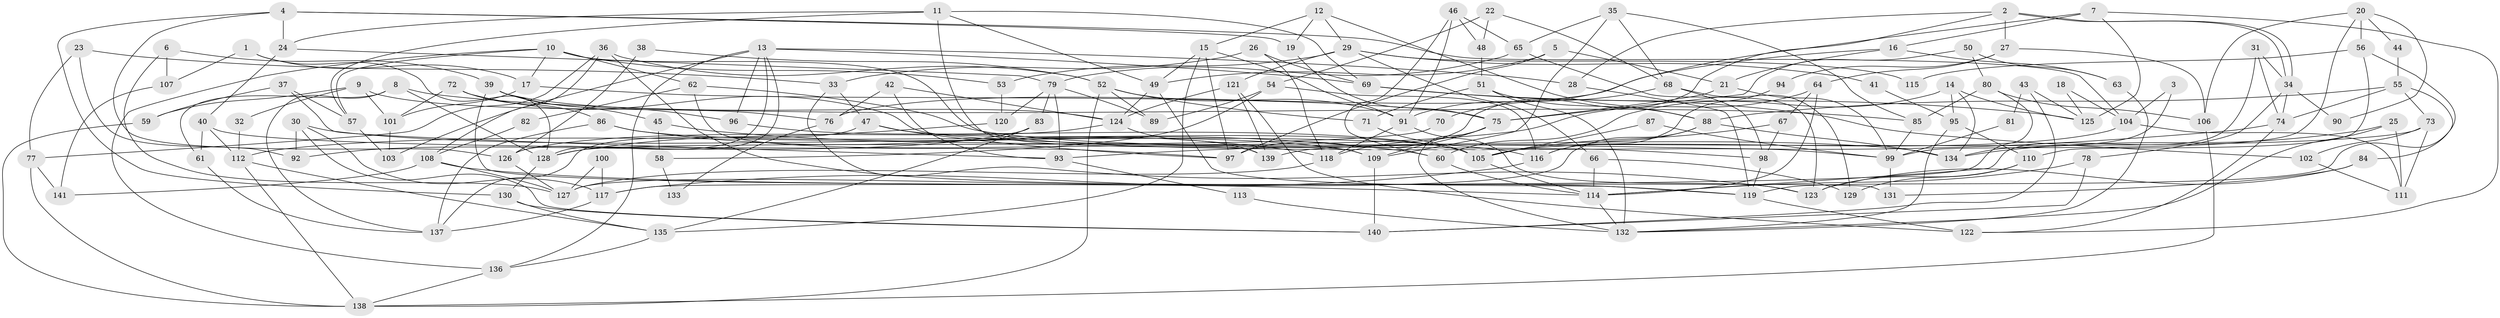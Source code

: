 // coarse degree distribution, {4: 0.29292929292929293, 3: 0.1111111111111111, 6: 0.13131313131313133, 5: 0.23232323232323232, 7: 0.0707070707070707, 2: 0.09090909090909091, 8: 0.050505050505050504, 9: 0.010101010101010102, 10: 0.010101010101010102}
// Generated by graph-tools (version 1.1) at 2025/37/03/04/25 23:37:09]
// undirected, 141 vertices, 282 edges
graph export_dot {
  node [color=gray90,style=filled];
  1;
  2;
  3;
  4;
  5;
  6;
  7;
  8;
  9;
  10;
  11;
  12;
  13;
  14;
  15;
  16;
  17;
  18;
  19;
  20;
  21;
  22;
  23;
  24;
  25;
  26;
  27;
  28;
  29;
  30;
  31;
  32;
  33;
  34;
  35;
  36;
  37;
  38;
  39;
  40;
  41;
  42;
  43;
  44;
  45;
  46;
  47;
  48;
  49;
  50;
  51;
  52;
  53;
  54;
  55;
  56;
  57;
  58;
  59;
  60;
  61;
  62;
  63;
  64;
  65;
  66;
  67;
  68;
  69;
  70;
  71;
  72;
  73;
  74;
  75;
  76;
  77;
  78;
  79;
  80;
  81;
  82;
  83;
  84;
  85;
  86;
  87;
  88;
  89;
  90;
  91;
  92;
  93;
  94;
  95;
  96;
  97;
  98;
  99;
  100;
  101;
  102;
  103;
  104;
  105;
  106;
  107;
  108;
  109;
  110;
  111;
  112;
  113;
  114;
  115;
  116;
  117;
  118;
  119;
  120;
  121;
  122;
  123;
  124;
  125;
  126;
  127;
  128;
  129;
  130;
  131;
  132;
  133;
  134;
  135;
  136;
  137;
  138;
  139;
  140;
  141;
  1 -- 128;
  1 -- 17;
  1 -- 107;
  2 -- 97;
  2 -- 34;
  2 -- 34;
  2 -- 27;
  2 -- 28;
  3 -- 134;
  3 -- 104;
  4 -- 126;
  4 -- 24;
  4 -- 19;
  4 -- 104;
  4 -- 130;
  5 -- 97;
  5 -- 49;
  5 -- 21;
  6 -- 39;
  6 -- 127;
  6 -- 107;
  7 -- 16;
  7 -- 91;
  7 -- 122;
  7 -- 125;
  8 -- 128;
  8 -- 137;
  8 -- 61;
  8 -- 85;
  9 -- 101;
  9 -- 59;
  9 -- 32;
  9 -- 76;
  10 -- 57;
  10 -- 99;
  10 -- 17;
  10 -- 53;
  10 -- 62;
  10 -- 136;
  11 -- 109;
  11 -- 49;
  11 -- 24;
  11 -- 57;
  11 -- 69;
  12 -- 88;
  12 -- 15;
  12 -- 19;
  12 -- 29;
  13 -- 136;
  13 -- 126;
  13 -- 28;
  13 -- 69;
  13 -- 96;
  13 -- 103;
  13 -- 128;
  14 -- 125;
  14 -- 60;
  14 -- 95;
  14 -- 134;
  15 -- 91;
  15 -- 135;
  15 -- 49;
  15 -- 97;
  16 -- 21;
  16 -- 76;
  16 -- 63;
  17 -- 75;
  17 -- 101;
  18 -- 104;
  18 -- 125;
  19 -- 75;
  20 -- 99;
  20 -- 106;
  20 -- 44;
  20 -- 56;
  20 -- 90;
  21 -- 75;
  21 -- 99;
  22 -- 68;
  22 -- 54;
  22 -- 48;
  23 -- 77;
  23 -- 33;
  23 -- 92;
  24 -- 40;
  24 -- 79;
  25 -- 132;
  25 -- 134;
  25 -- 111;
  26 -- 118;
  26 -- 69;
  26 -- 33;
  27 -- 106;
  27 -- 64;
  27 -- 94;
  28 -- 119;
  29 -- 121;
  29 -- 41;
  29 -- 53;
  29 -- 66;
  29 -- 115;
  30 -- 92;
  30 -- 117;
  30 -- 116;
  30 -- 140;
  31 -- 114;
  31 -- 74;
  31 -- 34;
  32 -- 112;
  33 -- 123;
  33 -- 47;
  34 -- 74;
  34 -- 78;
  34 -- 90;
  35 -- 109;
  35 -- 85;
  35 -- 65;
  35 -- 68;
  36 -- 108;
  36 -- 52;
  36 -- 77;
  36 -- 119;
  37 -- 57;
  37 -- 93;
  37 -- 59;
  38 -- 52;
  38 -- 126;
  39 -- 124;
  39 -- 96;
  39 -- 45;
  39 -- 131;
  40 -- 112;
  40 -- 97;
  40 -- 61;
  41 -- 95;
  42 -- 93;
  42 -- 124;
  42 -- 76;
  43 -- 125;
  43 -- 140;
  43 -- 81;
  44 -- 55;
  45 -- 60;
  45 -- 58;
  46 -- 48;
  46 -- 91;
  46 -- 60;
  46 -- 65;
  47 -- 105;
  47 -- 97;
  47 -- 137;
  48 -- 51;
  49 -- 119;
  49 -- 124;
  50 -- 63;
  50 -- 75;
  50 -- 80;
  51 -- 71;
  51 -- 132;
  51 -- 88;
  52 -- 138;
  52 -- 91;
  52 -- 71;
  52 -- 89;
  53 -- 120;
  54 -- 116;
  54 -- 89;
  54 -- 58;
  55 -- 74;
  55 -- 73;
  55 -- 84;
  55 -- 88;
  56 -- 119;
  56 -- 110;
  56 -- 115;
  57 -- 103;
  58 -- 133;
  59 -- 138;
  60 -- 114;
  61 -- 137;
  62 -- 134;
  62 -- 82;
  62 -- 139;
  63 -- 132;
  64 -- 67;
  64 -- 112;
  64 -- 114;
  65 -- 79;
  65 -- 123;
  66 -- 114;
  66 -- 129;
  67 -- 98;
  67 -- 105;
  68 -- 129;
  68 -- 70;
  68 -- 98;
  69 -- 102;
  69 -- 125;
  70 -- 128;
  71 -- 105;
  72 -- 98;
  72 -- 86;
  72 -- 101;
  73 -- 139;
  73 -- 111;
  73 -- 102;
  74 -- 122;
  74 -- 93;
  75 -- 132;
  75 -- 109;
  75 -- 118;
  76 -- 133;
  77 -- 141;
  77 -- 138;
  78 -- 140;
  78 -- 114;
  79 -- 83;
  79 -- 89;
  79 -- 93;
  79 -- 120;
  80 -- 117;
  80 -- 85;
  80 -- 106;
  81 -- 99;
  82 -- 108;
  83 -- 135;
  83 -- 92;
  84 -- 131;
  84 -- 123;
  85 -- 99;
  86 -- 109;
  86 -- 137;
  86 -- 118;
  87 -- 99;
  87 -- 105;
  88 -- 116;
  88 -- 127;
  88 -- 134;
  91 -- 123;
  91 -- 118;
  93 -- 113;
  94 -- 116;
  95 -- 110;
  95 -- 132;
  96 -- 105;
  98 -- 119;
  99 -- 131;
  100 -- 117;
  100 -- 127;
  101 -- 103;
  102 -- 111;
  104 -- 111;
  104 -- 105;
  105 -- 114;
  106 -- 138;
  107 -- 141;
  108 -- 114;
  108 -- 127;
  108 -- 141;
  109 -- 140;
  110 -- 123;
  110 -- 129;
  112 -- 138;
  112 -- 135;
  113 -- 132;
  114 -- 132;
  116 -- 117;
  117 -- 137;
  118 -- 127;
  119 -- 122;
  120 -- 128;
  121 -- 122;
  121 -- 124;
  121 -- 139;
  124 -- 139;
  124 -- 126;
  126 -- 127;
  128 -- 130;
  130 -- 135;
  130 -- 140;
  135 -- 136;
  136 -- 138;
}
